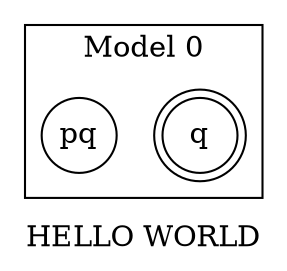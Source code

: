 digraph G {
	label = "HELLO WORLD"
		node [width=0.5, height=0.5, fixedsize=true]
		subgraph cluster_0 {
			label="Model 0"
			node_0 [label="q", shape=doublecircle]
			node_1 [label="pq", shape=circle]
		}

}
